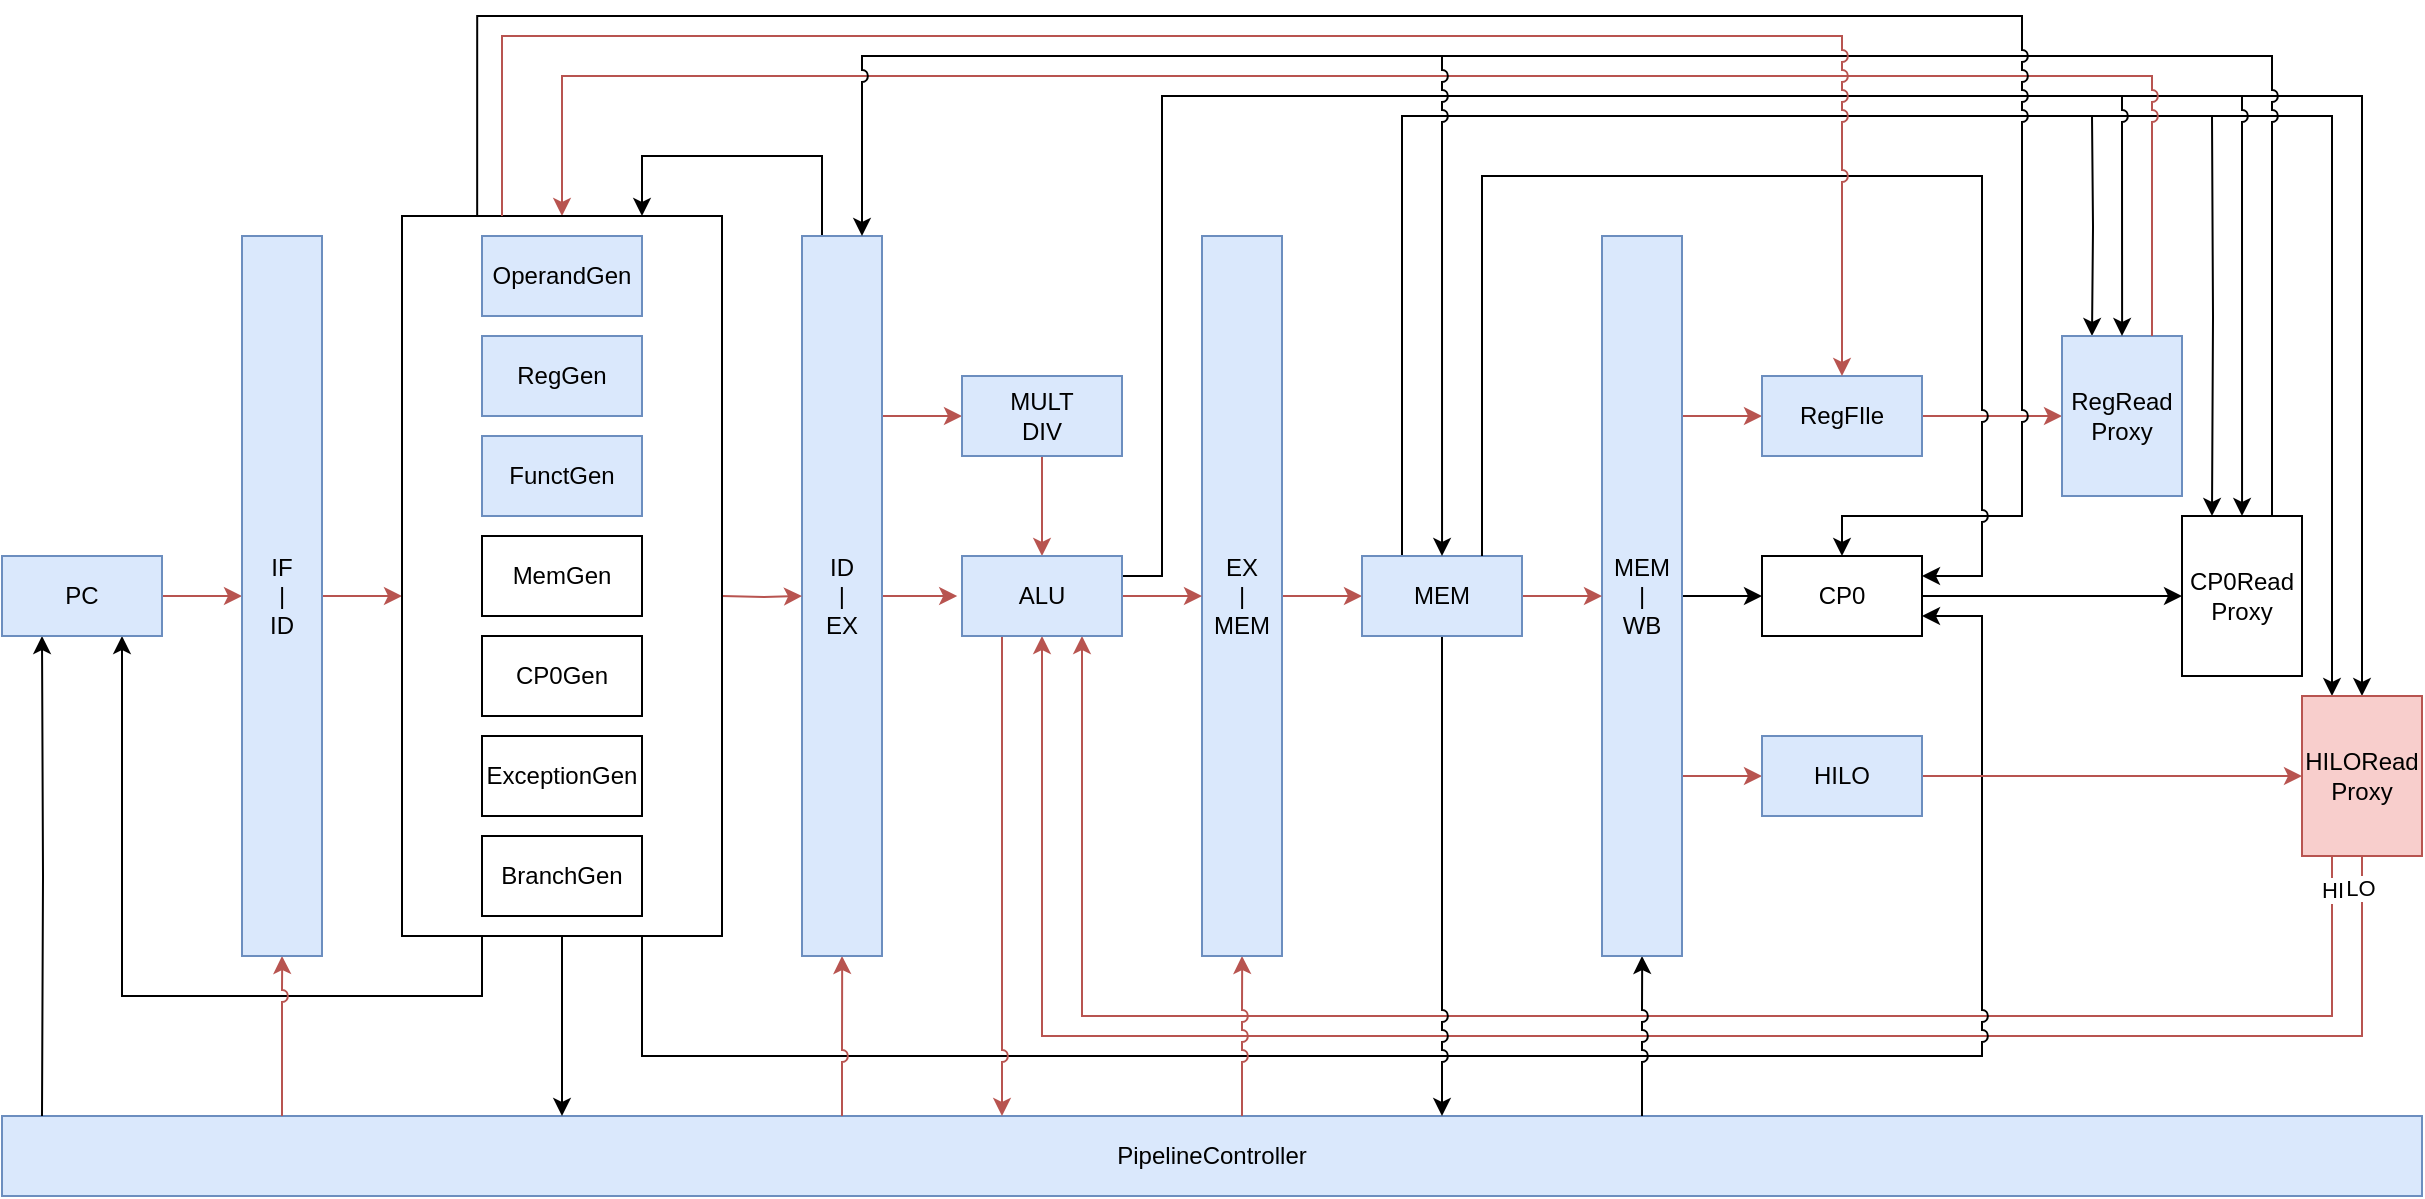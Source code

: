 <mxfile version="14.4.3" type="github">
  <diagram id="Vwi1EXBxK2TPIhp4Lb0i" name="Page-1">
    <mxGraphModel dx="1033" dy="951" grid="1" gridSize="10" guides="1" tooltips="1" connect="1" arrows="1" fold="1" page="1" pageScale="1" pageWidth="1654" pageHeight="1169" math="0" shadow="0">
      <root>
        <mxCell id="0" />
        <mxCell id="1" parent="0" />
        <mxCell id="HVTnf8Vjbv1rIwPG2XYA-1" value="" style="endArrow=none;html=1;" edge="1" parent="1">
          <mxGeometry width="50" height="50" relative="1" as="geometry">
            <mxPoint x="1340" y="210" as="sourcePoint" />
            <mxPoint x="1400" y="210" as="targetPoint" />
          </mxGeometry>
        </mxCell>
        <mxCell id="HVTnf8Vjbv1rIwPG2XYA-2" value="" style="endArrow=none;html=1;" edge="1" parent="1">
          <mxGeometry width="50" height="50" relative="1" as="geometry">
            <mxPoint x="1325" y="220" as="sourcePoint" />
            <mxPoint x="1385" y="220" as="targetPoint" />
          </mxGeometry>
        </mxCell>
        <mxCell id="HVTnf8Vjbv1rIwPG2XYA-3" value="" style="endArrow=none;html=1;exitX=1;exitY=0.25;exitDx=0;exitDy=0;jumpStyle=arc;rounded=0;" edge="1" parent="1" source="HVTnf8Vjbv1rIwPG2XYA-39">
          <mxGeometry width="50" height="50" relative="1" as="geometry">
            <mxPoint x="840" y="320" as="sourcePoint" />
            <mxPoint x="1341.333" y="210" as="targetPoint" />
            <Array as="points">
              <mxPoint x="860" y="450" />
              <mxPoint x="860" y="210" />
            </Array>
          </mxGeometry>
        </mxCell>
        <mxCell id="HVTnf8Vjbv1rIwPG2XYA-4" value="" style="endArrow=none;html=1;exitX=0.25;exitY=0;exitDx=0;exitDy=0;rounded=0;" edge="1" parent="1" source="HVTnf8Vjbv1rIwPG2XYA-42">
          <mxGeometry width="50" height="50" relative="1" as="geometry">
            <mxPoint x="975" y="440" as="sourcePoint" />
            <mxPoint x="1325" y="220" as="targetPoint" />
            <Array as="points">
              <mxPoint x="980" y="220" />
            </Array>
          </mxGeometry>
        </mxCell>
        <mxCell id="HVTnf8Vjbv1rIwPG2XYA-5" style="edgeStyle=orthogonalEdgeStyle;rounded=0;orthogonalLoop=1;jettySize=auto;html=1;exitX=0.5;exitY=1;exitDx=0;exitDy=0;entryX=0.5;entryY=1;entryDx=0;entryDy=0;fillColor=#f8cecc;strokeColor=#b85450;" edge="1" parent="1" source="HVTnf8Vjbv1rIwPG2XYA-53" target="HVTnf8Vjbv1rIwPG2XYA-39">
          <mxGeometry relative="1" as="geometry">
            <Array as="points">
              <mxPoint x="1460" y="680" />
              <mxPoint x="800" y="680" />
            </Array>
          </mxGeometry>
        </mxCell>
        <mxCell id="HVTnf8Vjbv1rIwPG2XYA-6" value="LO" style="edgeLabel;html=1;align=center;verticalAlign=middle;resizable=0;points=[];" vertex="1" connectable="0" parent="HVTnf8Vjbv1rIwPG2XYA-5">
          <mxGeometry x="-0.967" y="-1" relative="1" as="geometry">
            <mxPoint as="offset" />
          </mxGeometry>
        </mxCell>
        <mxCell id="HVTnf8Vjbv1rIwPG2XYA-7" style="edgeStyle=orthogonalEdgeStyle;rounded=0;orthogonalLoop=1;jettySize=auto;html=1;exitX=0.25;exitY=1;exitDx=0;exitDy=0;entryX=0.75;entryY=1;entryDx=0;entryDy=0;fillColor=#f8cecc;strokeColor=#b85450;" edge="1" parent="1" source="HVTnf8Vjbv1rIwPG2XYA-53" target="HVTnf8Vjbv1rIwPG2XYA-39">
          <mxGeometry relative="1" as="geometry">
            <Array as="points">
              <mxPoint x="1445" y="670" />
              <mxPoint x="820" y="670" />
            </Array>
          </mxGeometry>
        </mxCell>
        <mxCell id="HVTnf8Vjbv1rIwPG2XYA-8" value="HI" style="edgeLabel;html=1;align=center;verticalAlign=middle;resizable=0;points=[];" vertex="1" connectable="0" parent="HVTnf8Vjbv1rIwPG2XYA-7">
          <mxGeometry x="-0.962" relative="1" as="geometry">
            <mxPoint as="offset" />
          </mxGeometry>
        </mxCell>
        <mxCell id="HVTnf8Vjbv1rIwPG2XYA-9" style="edgeStyle=orthogonalEdgeStyle;rounded=0;orthogonalLoop=1;jettySize=auto;html=1;entryX=0.75;entryY=1;entryDx=0;entryDy=0;" edge="1" parent="1" source="HVTnf8Vjbv1rIwPG2XYA-59" target="HVTnf8Vjbv1rIwPG2XYA-16">
          <mxGeometry relative="1" as="geometry">
            <Array as="points">
              <mxPoint x="520" y="660" />
              <mxPoint x="340" y="660" />
            </Array>
            <mxPoint x="500" y="650" as="sourcePoint" />
          </mxGeometry>
        </mxCell>
        <mxCell id="HVTnf8Vjbv1rIwPG2XYA-10" style="edgeStyle=orthogonalEdgeStyle;rounded=0;orthogonalLoop=1;jettySize=auto;html=1;entryX=1;entryY=0.75;entryDx=0;entryDy=0;jumpStyle=arc;" edge="1" parent="1" source="HVTnf8Vjbv1rIwPG2XYA-59" target="HVTnf8Vjbv1rIwPG2XYA-46">
          <mxGeometry relative="1" as="geometry">
            <Array as="points">
              <mxPoint x="600" y="690" />
              <mxPoint x="1270" y="690" />
              <mxPoint x="1270" y="470" />
            </Array>
            <mxPoint x="620" y="670" as="sourcePoint" />
          </mxGeometry>
        </mxCell>
        <mxCell id="HVTnf8Vjbv1rIwPG2XYA-11" style="edgeStyle=orthogonalEdgeStyle;rounded=0;orthogonalLoop=1;jettySize=auto;html=1;jumpStyle=arc;" edge="1" parent="1" target="HVTnf8Vjbv1rIwPG2XYA-53">
          <mxGeometry relative="1" as="geometry">
            <Array as="points">
              <mxPoint x="1460" y="210" />
            </Array>
            <mxPoint x="1400" y="210" as="sourcePoint" />
          </mxGeometry>
        </mxCell>
        <mxCell id="HVTnf8Vjbv1rIwPG2XYA-12" style="edgeStyle=orthogonalEdgeStyle;rounded=0;orthogonalLoop=1;jettySize=auto;html=1;entryX=0.25;entryY=0;entryDx=0;entryDy=0;endFill=1;snapToPoint=0;" edge="1" parent="1" target="HVTnf8Vjbv1rIwPG2XYA-53">
          <mxGeometry relative="1" as="geometry">
            <Array as="points">
              <mxPoint x="1445" y="220" />
            </Array>
            <mxPoint x="1385" y="220" as="sourcePoint" />
          </mxGeometry>
        </mxCell>
        <mxCell id="HVTnf8Vjbv1rIwPG2XYA-13" value="PipelineController" style="rounded=0;whiteSpace=wrap;html=1;direction=south;fillColor=#dae8fc;strokeColor=#6c8ebf;" vertex="1" parent="1">
          <mxGeometry x="280" y="720" width="1210" height="40" as="geometry" />
        </mxCell>
        <mxCell id="HVTnf8Vjbv1rIwPG2XYA-14" style="edgeStyle=orthogonalEdgeStyle;rounded=0;orthogonalLoop=1;jettySize=auto;html=1;exitX=1;exitY=0.5;exitDx=0;exitDy=0;fillColor=#f8cecc;strokeColor=#b85450;" edge="1" parent="1" source="HVTnf8Vjbv1rIwPG2XYA-16" target="HVTnf8Vjbv1rIwPG2XYA-19">
          <mxGeometry relative="1" as="geometry" />
        </mxCell>
        <mxCell id="HVTnf8Vjbv1rIwPG2XYA-15" style="edgeStyle=orthogonalEdgeStyle;rounded=0;orthogonalLoop=1;jettySize=auto;html=1;entryX=0.25;entryY=1;entryDx=0;entryDy=0;" edge="1" parent="1" target="HVTnf8Vjbv1rIwPG2XYA-16">
          <mxGeometry relative="1" as="geometry">
            <mxPoint x="300" y="720.0" as="sourcePoint" />
          </mxGeometry>
        </mxCell>
        <mxCell id="HVTnf8Vjbv1rIwPG2XYA-16" value="PC" style="rounded=0;whiteSpace=wrap;html=1;fillColor=#dae8fc;strokeColor=#6c8ebf;" vertex="1" parent="1">
          <mxGeometry x="280" y="440" width="80" height="40" as="geometry" />
        </mxCell>
        <mxCell id="HVTnf8Vjbv1rIwPG2XYA-17" style="edgeStyle=orthogonalEdgeStyle;rounded=0;orthogonalLoop=1;jettySize=auto;html=1;exitX=1;exitY=0.5;exitDx=0;exitDy=0;entryX=0;entryY=0.5;entryDx=0;entryDy=0;fillColor=#f8cecc;strokeColor=#b85450;" edge="1" parent="1" source="HVTnf8Vjbv1rIwPG2XYA-19">
          <mxGeometry relative="1" as="geometry">
            <mxPoint x="480" y="460.0" as="targetPoint" />
          </mxGeometry>
        </mxCell>
        <mxCell id="HVTnf8Vjbv1rIwPG2XYA-18" style="edgeStyle=orthogonalEdgeStyle;rounded=0;orthogonalLoop=1;jettySize=auto;html=1;entryX=0.5;entryY=1;entryDx=0;entryDy=0;jumpStyle=arc;fillColor=#f8cecc;strokeColor=#b85450;" edge="1" parent="1" target="HVTnf8Vjbv1rIwPG2XYA-19">
          <mxGeometry relative="1" as="geometry">
            <mxPoint x="420" y="720.0" as="sourcePoint" />
          </mxGeometry>
        </mxCell>
        <mxCell id="HVTnf8Vjbv1rIwPG2XYA-19" value="IF&lt;br&gt;|&lt;br&gt;ID" style="rounded=0;whiteSpace=wrap;html=1;fillColor=#dae8fc;strokeColor=#6c8ebf;" vertex="1" parent="1">
          <mxGeometry x="400" y="280" width="40" height="360" as="geometry" />
        </mxCell>
        <mxCell id="HVTnf8Vjbv1rIwPG2XYA-20" style="edgeStyle=orthogonalEdgeStyle;rounded=0;orthogonalLoop=1;jettySize=auto;html=1;exitX=1;exitY=0.25;exitDx=0;exitDy=0;entryX=0;entryY=0.5;entryDx=0;entryDy=0;fillColor=#f8cecc;strokeColor=#b85450;" edge="1" parent="1" source="HVTnf8Vjbv1rIwPG2XYA-24" target="HVTnf8Vjbv1rIwPG2XYA-36">
          <mxGeometry relative="1" as="geometry" />
        </mxCell>
        <mxCell id="HVTnf8Vjbv1rIwPG2XYA-21" style="edgeStyle=orthogonalEdgeStyle;rounded=0;orthogonalLoop=1;jettySize=auto;html=1;exitX=1;exitY=0.5;exitDx=0;exitDy=0;entryX=-0.03;entryY=0.482;entryDx=0;entryDy=0;entryPerimeter=0;fillColor=#f8cecc;strokeColor=#b85450;" edge="1" parent="1" source="HVTnf8Vjbv1rIwPG2XYA-24" target="HVTnf8Vjbv1rIwPG2XYA-39">
          <mxGeometry relative="1" as="geometry" />
        </mxCell>
        <mxCell id="HVTnf8Vjbv1rIwPG2XYA-22" style="edgeStyle=orthogonalEdgeStyle;rounded=0;orthogonalLoop=1;jettySize=auto;html=1;entryX=0.5;entryY=1;entryDx=0;entryDy=0;jumpStyle=arc;fillColor=#f8cecc;strokeColor=#b85450;" edge="1" parent="1" target="HVTnf8Vjbv1rIwPG2XYA-24">
          <mxGeometry relative="1" as="geometry">
            <mxPoint x="700" y="720.0" as="sourcePoint" />
          </mxGeometry>
        </mxCell>
        <mxCell id="HVTnf8Vjbv1rIwPG2XYA-23" style="edgeStyle=orthogonalEdgeStyle;rounded=0;orthogonalLoop=1;jettySize=auto;html=1;exitX=0.25;exitY=0;exitDx=0;exitDy=0;entryX=0.75;entryY=0;entryDx=0;entryDy=0;" edge="1" parent="1" source="HVTnf8Vjbv1rIwPG2XYA-24" target="HVTnf8Vjbv1rIwPG2XYA-59">
          <mxGeometry relative="1" as="geometry">
            <Array as="points">
              <mxPoint x="690" y="240" />
              <mxPoint x="600" y="240" />
            </Array>
            <mxPoint x="620" y="240" as="targetPoint" />
          </mxGeometry>
        </mxCell>
        <mxCell id="HVTnf8Vjbv1rIwPG2XYA-24" value="ID&lt;br&gt;|&lt;br&gt;EX" style="rounded=0;whiteSpace=wrap;html=1;fillColor=#dae8fc;strokeColor=#6c8ebf;" vertex="1" parent="1">
          <mxGeometry x="680" y="280" width="40" height="360" as="geometry" />
        </mxCell>
        <mxCell id="HVTnf8Vjbv1rIwPG2XYA-25" style="edgeStyle=orthogonalEdgeStyle;rounded=0;orthogonalLoop=1;jettySize=auto;html=1;exitX=1;exitY=0.5;exitDx=0;exitDy=0;entryX=0;entryY=0.5;entryDx=0;entryDy=0;fillColor=#f8cecc;strokeColor=#b85450;" edge="1" parent="1" source="HVTnf8Vjbv1rIwPG2XYA-27" target="HVTnf8Vjbv1rIwPG2XYA-42">
          <mxGeometry relative="1" as="geometry" />
        </mxCell>
        <mxCell id="HVTnf8Vjbv1rIwPG2XYA-26" style="edgeStyle=orthogonalEdgeStyle;rounded=0;orthogonalLoop=1;jettySize=auto;html=1;entryX=0.5;entryY=1;entryDx=0;entryDy=0;jumpStyle=arc;fillColor=#f8cecc;strokeColor=#b85450;" edge="1" parent="1" target="HVTnf8Vjbv1rIwPG2XYA-27">
          <mxGeometry relative="1" as="geometry">
            <mxPoint x="900" y="720.0" as="sourcePoint" />
          </mxGeometry>
        </mxCell>
        <mxCell id="HVTnf8Vjbv1rIwPG2XYA-27" value="EX&lt;br&gt;|&lt;br&gt;MEM" style="rounded=0;whiteSpace=wrap;html=1;fillColor=#dae8fc;strokeColor=#6c8ebf;" vertex="1" parent="1">
          <mxGeometry x="880" y="280" width="40" height="360" as="geometry" />
        </mxCell>
        <mxCell id="HVTnf8Vjbv1rIwPG2XYA-28" style="edgeStyle=orthogonalEdgeStyle;rounded=0;orthogonalLoop=1;jettySize=auto;html=1;exitX=1;exitY=0.5;exitDx=0;exitDy=0;entryX=0;entryY=0.5;entryDx=0;entryDy=0;" edge="1" parent="1" source="HVTnf8Vjbv1rIwPG2XYA-32" target="HVTnf8Vjbv1rIwPG2XYA-46">
          <mxGeometry relative="1" as="geometry" />
        </mxCell>
        <mxCell id="HVTnf8Vjbv1rIwPG2XYA-29" style="edgeStyle=orthogonalEdgeStyle;rounded=0;orthogonalLoop=1;jettySize=auto;html=1;exitX=1;exitY=0.25;exitDx=0;exitDy=0;entryX=0;entryY=0.5;entryDx=0;entryDy=0;fillColor=#f8cecc;strokeColor=#b85450;" edge="1" parent="1" source="HVTnf8Vjbv1rIwPG2XYA-32" target="HVTnf8Vjbv1rIwPG2XYA-44">
          <mxGeometry relative="1" as="geometry" />
        </mxCell>
        <mxCell id="HVTnf8Vjbv1rIwPG2XYA-30" style="edgeStyle=orthogonalEdgeStyle;rounded=0;orthogonalLoop=1;jettySize=auto;html=1;exitX=1;exitY=0.75;exitDx=0;exitDy=0;entryX=0;entryY=0.5;entryDx=0;entryDy=0;fillColor=#f8cecc;strokeColor=#b85450;" edge="1" parent="1" source="HVTnf8Vjbv1rIwPG2XYA-32" target="HVTnf8Vjbv1rIwPG2XYA-48">
          <mxGeometry relative="1" as="geometry" />
        </mxCell>
        <mxCell id="HVTnf8Vjbv1rIwPG2XYA-31" style="edgeStyle=orthogonalEdgeStyle;rounded=0;orthogonalLoop=1;jettySize=auto;html=1;entryX=0.5;entryY=1;entryDx=0;entryDy=0;jumpStyle=arc;" edge="1" parent="1" target="HVTnf8Vjbv1rIwPG2XYA-32">
          <mxGeometry relative="1" as="geometry">
            <mxPoint x="1100" y="720.0" as="sourcePoint" />
          </mxGeometry>
        </mxCell>
        <mxCell id="HVTnf8Vjbv1rIwPG2XYA-32" value="MEM&lt;br&gt;|&lt;br&gt;WB" style="rounded=0;whiteSpace=wrap;html=1;fillColor=#dae8fc;strokeColor=#6c8ebf;" vertex="1" parent="1">
          <mxGeometry x="1080" y="280" width="40" height="360" as="geometry" />
        </mxCell>
        <mxCell id="HVTnf8Vjbv1rIwPG2XYA-33" style="edgeStyle=orthogonalEdgeStyle;rounded=0;orthogonalLoop=1;jettySize=auto;html=1;exitX=1;exitY=0.5;exitDx=0;exitDy=0;entryX=0;entryY=0.5;entryDx=0;entryDy=0;fillColor=#f8cecc;strokeColor=#b85450;" edge="1" parent="1" target="HVTnf8Vjbv1rIwPG2XYA-24">
          <mxGeometry relative="1" as="geometry">
            <mxPoint x="640" y="460.0" as="sourcePoint" />
          </mxGeometry>
        </mxCell>
        <mxCell id="HVTnf8Vjbv1rIwPG2XYA-34" style="edgeStyle=orthogonalEdgeStyle;rounded=0;orthogonalLoop=1;jettySize=auto;html=1;exitX=0.5;exitY=1;exitDx=0;exitDy=0;" edge="1" parent="1" source="HVTnf8Vjbv1rIwPG2XYA-59">
          <mxGeometry relative="1" as="geometry">
            <mxPoint x="600" y="660" as="sourcePoint" />
            <mxPoint x="560" y="720.0" as="targetPoint" />
            <Array as="points">
              <mxPoint x="560" y="720" />
            </Array>
          </mxGeometry>
        </mxCell>
        <mxCell id="HVTnf8Vjbv1rIwPG2XYA-35" style="edgeStyle=orthogonalEdgeStyle;rounded=0;orthogonalLoop=1;jettySize=auto;html=1;exitX=0.5;exitY=1;exitDx=0;exitDy=0;entryX=0.5;entryY=0;entryDx=0;entryDy=0;fillColor=#f8cecc;strokeColor=#b85450;" edge="1" parent="1" source="HVTnf8Vjbv1rIwPG2XYA-36" target="HVTnf8Vjbv1rIwPG2XYA-39">
          <mxGeometry relative="1" as="geometry" />
        </mxCell>
        <mxCell id="HVTnf8Vjbv1rIwPG2XYA-36" value="MULT&lt;br&gt;DIV" style="rounded=0;whiteSpace=wrap;html=1;fillColor=#dae8fc;strokeColor=#6c8ebf;" vertex="1" parent="1">
          <mxGeometry x="760" y="350" width="80" height="40" as="geometry" />
        </mxCell>
        <mxCell id="HVTnf8Vjbv1rIwPG2XYA-37" style="edgeStyle=orthogonalEdgeStyle;rounded=0;orthogonalLoop=1;jettySize=auto;html=1;exitX=1;exitY=0.5;exitDx=0;exitDy=0;entryX=0;entryY=0.5;entryDx=0;entryDy=0;fillColor=#f8cecc;strokeColor=#b85450;" edge="1" parent="1" source="HVTnf8Vjbv1rIwPG2XYA-39" target="HVTnf8Vjbv1rIwPG2XYA-27">
          <mxGeometry relative="1" as="geometry" />
        </mxCell>
        <mxCell id="HVTnf8Vjbv1rIwPG2XYA-38" style="edgeStyle=orthogonalEdgeStyle;rounded=0;orthogonalLoop=1;jettySize=auto;html=1;exitX=0.25;exitY=1;exitDx=0;exitDy=0;jumpStyle=arc;fillColor=#f8cecc;strokeColor=#b85450;" edge="1" parent="1" source="HVTnf8Vjbv1rIwPG2XYA-39">
          <mxGeometry relative="1" as="geometry">
            <mxPoint x="780" y="720.0" as="targetPoint" />
          </mxGeometry>
        </mxCell>
        <mxCell id="HVTnf8Vjbv1rIwPG2XYA-39" value="ALU" style="rounded=0;whiteSpace=wrap;html=1;fillColor=#dae8fc;strokeColor=#6c8ebf;" vertex="1" parent="1">
          <mxGeometry x="760" y="440" width="80" height="40" as="geometry" />
        </mxCell>
        <mxCell id="HVTnf8Vjbv1rIwPG2XYA-40" style="edgeStyle=orthogonalEdgeStyle;rounded=0;orthogonalLoop=1;jettySize=auto;html=1;exitX=1;exitY=0.5;exitDx=0;exitDy=0;entryX=0;entryY=0.5;entryDx=0;entryDy=0;fillColor=#f8cecc;strokeColor=#b85450;" edge="1" parent="1" source="HVTnf8Vjbv1rIwPG2XYA-42" target="HVTnf8Vjbv1rIwPG2XYA-32">
          <mxGeometry relative="1" as="geometry" />
        </mxCell>
        <mxCell id="HVTnf8Vjbv1rIwPG2XYA-41" style="edgeStyle=orthogonalEdgeStyle;rounded=0;orthogonalLoop=1;jettySize=auto;html=1;exitX=0.5;exitY=1;exitDx=0;exitDy=0;jumpStyle=arc;" edge="1" parent="1" source="HVTnf8Vjbv1rIwPG2XYA-42">
          <mxGeometry relative="1" as="geometry">
            <mxPoint x="1000" y="720.0" as="targetPoint" />
          </mxGeometry>
        </mxCell>
        <mxCell id="HVTnf8Vjbv1rIwPG2XYA-42" value="MEM" style="rounded=0;whiteSpace=wrap;html=1;fillColor=#dae8fc;strokeColor=#6c8ebf;" vertex="1" parent="1">
          <mxGeometry x="960" y="440" width="80" height="40" as="geometry" />
        </mxCell>
        <mxCell id="HVTnf8Vjbv1rIwPG2XYA-43" style="edgeStyle=orthogonalEdgeStyle;rounded=0;orthogonalLoop=1;jettySize=auto;html=1;exitX=1;exitY=0.5;exitDx=0;exitDy=0;entryX=0;entryY=0.5;entryDx=0;entryDy=0;fillColor=#f8cecc;strokeColor=#b85450;" edge="1" parent="1" source="HVTnf8Vjbv1rIwPG2XYA-44" target="HVTnf8Vjbv1rIwPG2XYA-50">
          <mxGeometry relative="1" as="geometry" />
        </mxCell>
        <mxCell id="HVTnf8Vjbv1rIwPG2XYA-44" value="RegFIle" style="rounded=0;whiteSpace=wrap;html=1;fillColor=#dae8fc;strokeColor=#6c8ebf;" vertex="1" parent="1">
          <mxGeometry x="1160" y="350" width="80" height="40" as="geometry" />
        </mxCell>
        <mxCell id="HVTnf8Vjbv1rIwPG2XYA-45" style="edgeStyle=orthogonalEdgeStyle;rounded=0;orthogonalLoop=1;jettySize=auto;html=1;exitX=1;exitY=0.5;exitDx=0;exitDy=0;entryX=0;entryY=0.5;entryDx=0;entryDy=0;" edge="1" parent="1" source="HVTnf8Vjbv1rIwPG2XYA-46" target="HVTnf8Vjbv1rIwPG2XYA-52">
          <mxGeometry relative="1" as="geometry" />
        </mxCell>
        <mxCell id="HVTnf8Vjbv1rIwPG2XYA-46" value="CP0" style="rounded=0;whiteSpace=wrap;html=1;" vertex="1" parent="1">
          <mxGeometry x="1160" y="440" width="80" height="40" as="geometry" />
        </mxCell>
        <mxCell id="HVTnf8Vjbv1rIwPG2XYA-47" style="edgeStyle=orthogonalEdgeStyle;rounded=0;orthogonalLoop=1;jettySize=auto;html=1;exitX=1;exitY=0.5;exitDx=0;exitDy=0;entryX=0;entryY=0.5;entryDx=0;entryDy=0;fillColor=#f8cecc;strokeColor=#b85450;" edge="1" parent="1" source="HVTnf8Vjbv1rIwPG2XYA-48" target="HVTnf8Vjbv1rIwPG2XYA-53">
          <mxGeometry relative="1" as="geometry" />
        </mxCell>
        <mxCell id="HVTnf8Vjbv1rIwPG2XYA-48" value="HILO" style="rounded=0;whiteSpace=wrap;html=1;fillColor=#dae8fc;strokeColor=#6c8ebf;" vertex="1" parent="1">
          <mxGeometry x="1160" y="530" width="80" height="40" as="geometry" />
        </mxCell>
        <mxCell id="HVTnf8Vjbv1rIwPG2XYA-49" style="edgeStyle=orthogonalEdgeStyle;rounded=0;orthogonalLoop=1;jettySize=auto;html=1;exitX=0.25;exitY=0;exitDx=0;exitDy=0;entryX=0.25;entryY=0;entryDx=0;entryDy=0;" edge="1" parent="1" target="HVTnf8Vjbv1rIwPG2XYA-50">
          <mxGeometry relative="1" as="geometry">
            <mxPoint x="1325" y="220" as="sourcePoint" />
          </mxGeometry>
        </mxCell>
        <mxCell id="HVTnf8Vjbv1rIwPG2XYA-50" value="RegRead&lt;br&gt;Proxy" style="rounded=0;whiteSpace=wrap;html=1;fillColor=#dae8fc;strokeColor=#6c8ebf;" vertex="1" parent="1">
          <mxGeometry x="1310" y="330" width="60" height="80" as="geometry" />
        </mxCell>
        <mxCell id="HVTnf8Vjbv1rIwPG2XYA-51" style="edgeStyle=orthogonalEdgeStyle;rounded=0;orthogonalLoop=1;jettySize=auto;html=1;exitX=0.25;exitY=0;exitDx=0;exitDy=0;entryX=0.25;entryY=0;entryDx=0;entryDy=0;" edge="1" parent="1" target="HVTnf8Vjbv1rIwPG2XYA-52">
          <mxGeometry relative="1" as="geometry">
            <mxPoint x="1385" y="220" as="sourcePoint" />
          </mxGeometry>
        </mxCell>
        <mxCell id="HVTnf8Vjbv1rIwPG2XYA-52" value="CP0Read&lt;br&gt;Proxy" style="rounded=0;whiteSpace=wrap;html=1;" vertex="1" parent="1">
          <mxGeometry x="1370" y="420" width="60" height="80" as="geometry" />
        </mxCell>
        <mxCell id="HVTnf8Vjbv1rIwPG2XYA-53" value="HILORead&lt;br&gt;Proxy" style="rounded=0;whiteSpace=wrap;html=1;fillColor=#f8cecc;strokeColor=#b85450;" vertex="1" parent="1">
          <mxGeometry x="1430" y="510" width="60" height="80" as="geometry" />
        </mxCell>
        <mxCell id="HVTnf8Vjbv1rIwPG2XYA-54" style="edgeStyle=orthogonalEdgeStyle;rounded=0;orthogonalLoop=1;jettySize=auto;html=1;exitX=0.5;exitY=0;exitDx=0;exitDy=0;entryX=0.5;entryY=0;entryDx=0;entryDy=0;jumpStyle=arc;" edge="1" parent="1" target="HVTnf8Vjbv1rIwPG2XYA-50">
          <mxGeometry relative="1" as="geometry">
            <mxPoint x="1340" y="210" as="sourcePoint" />
          </mxGeometry>
        </mxCell>
        <mxCell id="HVTnf8Vjbv1rIwPG2XYA-55" style="edgeStyle=orthogonalEdgeStyle;rounded=0;orthogonalLoop=1;jettySize=auto;html=1;exitX=0.5;exitY=0;exitDx=0;exitDy=0;entryX=0.5;entryY=0;entryDx=0;entryDy=0;jumpStyle=arc;" edge="1" parent="1" target="HVTnf8Vjbv1rIwPG2XYA-52">
          <mxGeometry relative="1" as="geometry">
            <mxPoint x="1400" y="210" as="sourcePoint" />
          </mxGeometry>
        </mxCell>
        <mxCell id="HVTnf8Vjbv1rIwPG2XYA-56" style="edgeStyle=orthogonalEdgeStyle;rounded=0;orthogonalLoop=1;jettySize=auto;html=1;exitX=0.75;exitY=0;exitDx=0;exitDy=0;jumpStyle=arc;entryX=0.5;entryY=0;entryDx=0;entryDy=0;fillColor=#f8cecc;strokeColor=#b85450;" edge="1" parent="1" source="HVTnf8Vjbv1rIwPG2XYA-50" target="HVTnf8Vjbv1rIwPG2XYA-59">
          <mxGeometry relative="1" as="geometry">
            <Array as="points">
              <mxPoint x="1355" y="200" />
              <mxPoint x="560" y="200" />
            </Array>
            <mxPoint x="600" y="200" as="targetPoint" />
          </mxGeometry>
        </mxCell>
        <mxCell id="HVTnf8Vjbv1rIwPG2XYA-57" style="edgeStyle=orthogonalEdgeStyle;rounded=0;orthogonalLoop=1;jettySize=auto;html=1;entryX=0.75;entryY=0;entryDx=0;entryDy=0;jumpStyle=arc;" edge="1" parent="1" target="HVTnf8Vjbv1rIwPG2XYA-24">
          <mxGeometry relative="1" as="geometry">
            <Array as="points">
              <mxPoint x="710" y="190" />
            </Array>
            <mxPoint x="1000" y="190" as="sourcePoint" />
          </mxGeometry>
        </mxCell>
        <mxCell id="HVTnf8Vjbv1rIwPG2XYA-58" style="edgeStyle=orthogonalEdgeStyle;rounded=0;orthogonalLoop=1;jettySize=auto;html=1;entryX=0.5;entryY=0;entryDx=0;entryDy=0;jumpStyle=arc;" edge="1" parent="1" target="HVTnf8Vjbv1rIwPG2XYA-42">
          <mxGeometry relative="1" as="geometry">
            <mxPoint x="1000" y="190" as="sourcePoint" />
          </mxGeometry>
        </mxCell>
        <mxCell id="HVTnf8Vjbv1rIwPG2XYA-59" value="&lt;blockquote style=&quot;margin: 0 0 0 40px ; border: none ; padding: 0px&quot;&gt;&lt;/blockquote&gt;" style="rounded=0;whiteSpace=wrap;html=1;align=left;" vertex="1" parent="1">
          <mxGeometry x="480" y="270" width="160" height="360" as="geometry" />
        </mxCell>
        <mxCell id="HVTnf8Vjbv1rIwPG2XYA-60" value="OperandGen" style="rounded=0;whiteSpace=wrap;html=1;fillColor=#dae8fc;strokeColor=#6c8ebf;" vertex="1" parent="1">
          <mxGeometry x="520" y="280" width="80" height="40" as="geometry" />
        </mxCell>
        <mxCell id="HVTnf8Vjbv1rIwPG2XYA-61" value="CP0Gen" style="rounded=0;whiteSpace=wrap;html=1;" vertex="1" parent="1">
          <mxGeometry x="520" y="480" width="80" height="40" as="geometry" />
        </mxCell>
        <mxCell id="HVTnf8Vjbv1rIwPG2XYA-62" value="ExceptionGen" style="rounded=0;whiteSpace=wrap;html=1;" vertex="1" parent="1">
          <mxGeometry x="520" y="530" width="80" height="40" as="geometry" />
        </mxCell>
        <mxCell id="HVTnf8Vjbv1rIwPG2XYA-63" value="FunctGen" style="rounded=0;whiteSpace=wrap;html=1;fillColor=#dae8fc;strokeColor=#6c8ebf;" vertex="1" parent="1">
          <mxGeometry x="520" y="380" width="80" height="40" as="geometry" />
        </mxCell>
        <mxCell id="HVTnf8Vjbv1rIwPG2XYA-64" value="MemGen" style="rounded=0;whiteSpace=wrap;html=1;" vertex="1" parent="1">
          <mxGeometry x="520" y="430" width="80" height="40" as="geometry" />
        </mxCell>
        <mxCell id="HVTnf8Vjbv1rIwPG2XYA-65" value="BranchGen" style="rounded=0;whiteSpace=wrap;html=1;" vertex="1" parent="1">
          <mxGeometry x="520" y="580" width="80" height="40" as="geometry" />
        </mxCell>
        <mxCell id="HVTnf8Vjbv1rIwPG2XYA-66" value="RegGen" style="rounded=0;whiteSpace=wrap;html=1;fillColor=#dae8fc;strokeColor=#6c8ebf;" vertex="1" parent="1">
          <mxGeometry x="520" y="330" width="80" height="40" as="geometry" />
        </mxCell>
        <mxCell id="HVTnf8Vjbv1rIwPG2XYA-67" style="edgeStyle=orthogonalEdgeStyle;rounded=0;orthogonalLoop=1;jettySize=auto;html=1;exitX=0.5;exitY=1;exitDx=0;exitDy=0;" edge="1" parent="1" source="HVTnf8Vjbv1rIwPG2XYA-59" target="HVTnf8Vjbv1rIwPG2XYA-59">
          <mxGeometry x="480" y="270" as="geometry" />
        </mxCell>
        <mxCell id="HVTnf8Vjbv1rIwPG2XYA-68" value="" style="endArrow=none;html=1;entryX=0.75;entryY=0;entryDx=0;entryDy=0;rounded=0;jumpStyle=arc;" edge="1" parent="1" target="HVTnf8Vjbv1rIwPG2XYA-52">
          <mxGeometry width="50" height="50" relative="1" as="geometry">
            <mxPoint x="1000" y="190" as="sourcePoint" />
            <mxPoint x="1220" y="410" as="targetPoint" />
            <Array as="points">
              <mxPoint x="1415" y="190" />
            </Array>
          </mxGeometry>
        </mxCell>
        <mxCell id="HVTnf8Vjbv1rIwPG2XYA-69" style="edgeStyle=orthogonalEdgeStyle;rounded=0;jumpStyle=arc;orthogonalLoop=1;jettySize=auto;html=1;exitX=0.5;exitY=0;exitDx=0;exitDy=0;endFill=1;entryX=0.5;entryY=0;entryDx=0;entryDy=0;" edge="1" parent="1" target="HVTnf8Vjbv1rIwPG2XYA-46">
          <mxGeometry relative="1" as="geometry">
            <mxPoint x="517.585" y="270" as="sourcePoint" />
            <Array as="points">
              <mxPoint x="518" y="170" />
              <mxPoint x="1290" y="170" />
              <mxPoint x="1290" y="420" />
              <mxPoint x="1200" y="420" />
            </Array>
          </mxGeometry>
        </mxCell>
        <mxCell id="HVTnf8Vjbv1rIwPG2XYA-70" style="edgeStyle=orthogonalEdgeStyle;rounded=0;orthogonalLoop=1;jettySize=auto;html=1;exitX=0.75;exitY=0;exitDx=0;exitDy=0;entryX=1;entryY=0.25;entryDx=0;entryDy=0;jumpStyle=arc;" edge="1" parent="1" source="HVTnf8Vjbv1rIwPG2XYA-42" target="HVTnf8Vjbv1rIwPG2XYA-46">
          <mxGeometry relative="1" as="geometry">
            <Array as="points">
              <mxPoint x="1020" y="250" />
              <mxPoint x="1270" y="250" />
              <mxPoint x="1270" y="450" />
            </Array>
          </mxGeometry>
        </mxCell>
        <mxCell id="HVTnf8Vjbv1rIwPG2XYA-71" style="edgeStyle=orthogonalEdgeStyle;rounded=0;jumpStyle=arc;orthogonalLoop=1;jettySize=auto;html=1;entryX=0.5;entryY=0;entryDx=0;entryDy=0;endFill=1;fillColor=#f8cecc;strokeColor=#b85450;" edge="1" parent="1" target="HVTnf8Vjbv1rIwPG2XYA-44">
          <mxGeometry relative="1" as="geometry">
            <mxPoint x="530" y="270" as="sourcePoint" />
            <Array as="points">
              <mxPoint x="530" y="270" />
              <mxPoint x="530" y="180" />
              <mxPoint x="1200" y="180" />
            </Array>
          </mxGeometry>
        </mxCell>
      </root>
    </mxGraphModel>
  </diagram>
</mxfile>
